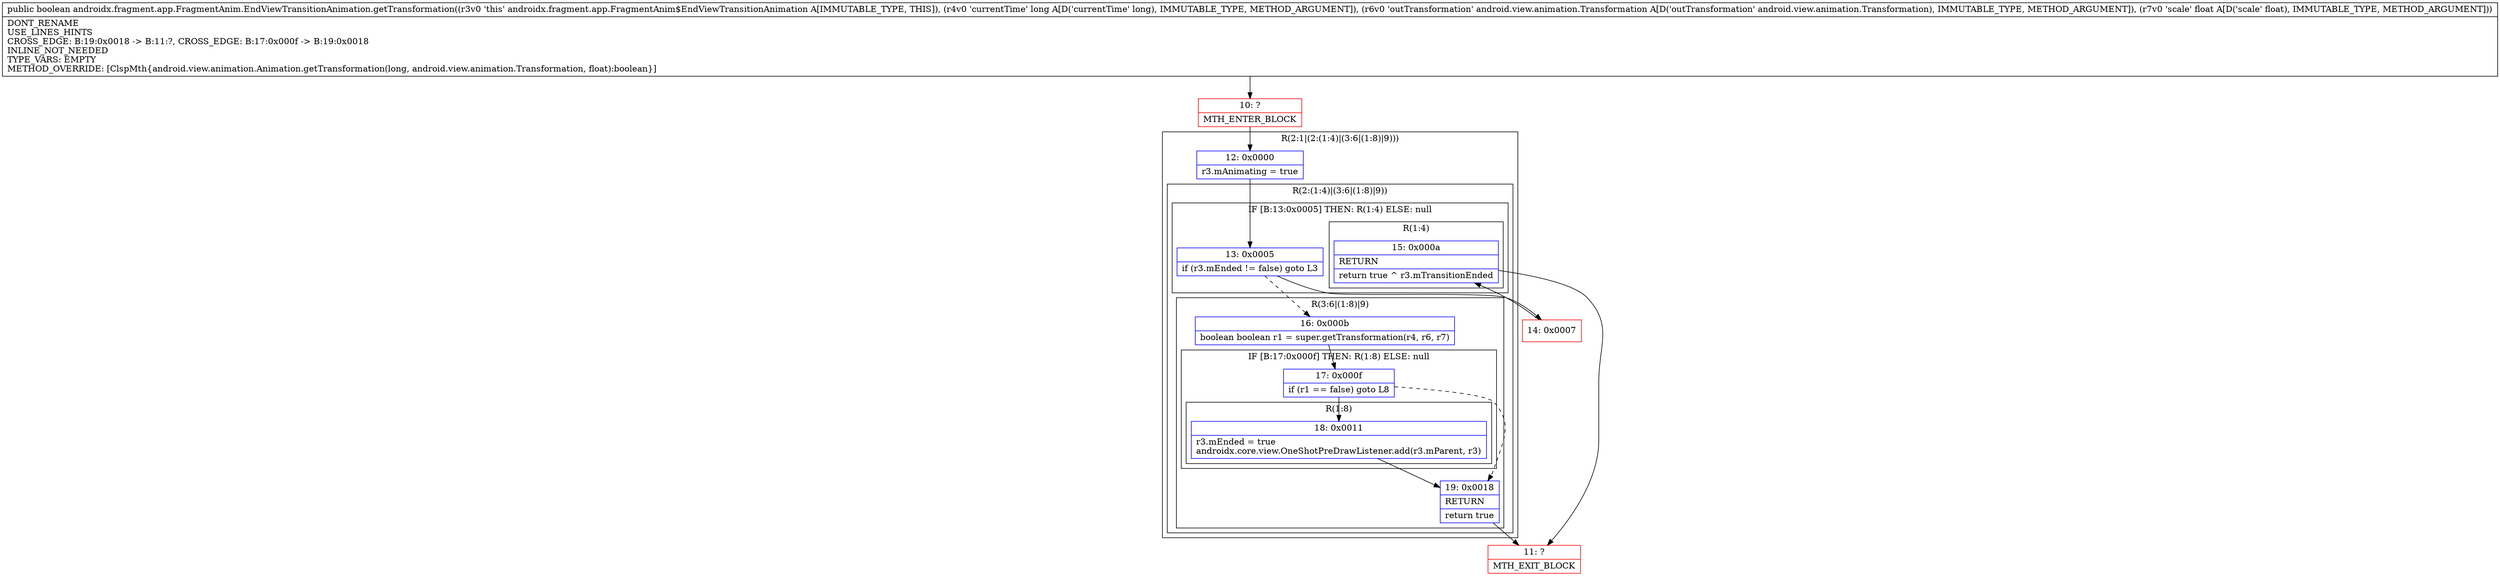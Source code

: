 digraph "CFG forandroidx.fragment.app.FragmentAnim.EndViewTransitionAnimation.getTransformation(JLandroid\/view\/animation\/Transformation;F)Z" {
subgraph cluster_Region_929414092 {
label = "R(2:1|(2:(1:4)|(3:6|(1:8)|9)))";
node [shape=record,color=blue];
Node_12 [shape=record,label="{12\:\ 0x0000|r3.mAnimating = true\l}"];
subgraph cluster_Region_1133031516 {
label = "R(2:(1:4)|(3:6|(1:8)|9))";
node [shape=record,color=blue];
subgraph cluster_IfRegion_1499927377 {
label = "IF [B:13:0x0005] THEN: R(1:4) ELSE: null";
node [shape=record,color=blue];
Node_13 [shape=record,label="{13\:\ 0x0005|if (r3.mEnded != false) goto L3\l}"];
subgraph cluster_Region_396233887 {
label = "R(1:4)";
node [shape=record,color=blue];
Node_15 [shape=record,label="{15\:\ 0x000a|RETURN\l|return true ^ r3.mTransitionEnded\l}"];
}
}
subgraph cluster_Region_184810139 {
label = "R(3:6|(1:8)|9)";
node [shape=record,color=blue];
Node_16 [shape=record,label="{16\:\ 0x000b|boolean boolean r1 = super.getTransformation(r4, r6, r7)\l}"];
subgraph cluster_IfRegion_2081272347 {
label = "IF [B:17:0x000f] THEN: R(1:8) ELSE: null";
node [shape=record,color=blue];
Node_17 [shape=record,label="{17\:\ 0x000f|if (r1 == false) goto L8\l}"];
subgraph cluster_Region_230649467 {
label = "R(1:8)";
node [shape=record,color=blue];
Node_18 [shape=record,label="{18\:\ 0x0011|r3.mEnded = true\landroidx.core.view.OneShotPreDrawListener.add(r3.mParent, r3)\l}"];
}
}
Node_19 [shape=record,label="{19\:\ 0x0018|RETURN\l|return true\l}"];
}
}
}
Node_10 [shape=record,color=red,label="{10\:\ ?|MTH_ENTER_BLOCK\l}"];
Node_14 [shape=record,color=red,label="{14\:\ 0x0007}"];
Node_11 [shape=record,color=red,label="{11\:\ ?|MTH_EXIT_BLOCK\l}"];
MethodNode[shape=record,label="{public boolean androidx.fragment.app.FragmentAnim.EndViewTransitionAnimation.getTransformation((r3v0 'this' androidx.fragment.app.FragmentAnim$EndViewTransitionAnimation A[IMMUTABLE_TYPE, THIS]), (r4v0 'currentTime' long A[D('currentTime' long), IMMUTABLE_TYPE, METHOD_ARGUMENT]), (r6v0 'outTransformation' android.view.animation.Transformation A[D('outTransformation' android.view.animation.Transformation), IMMUTABLE_TYPE, METHOD_ARGUMENT]), (r7v0 'scale' float A[D('scale' float), IMMUTABLE_TYPE, METHOD_ARGUMENT]))  | DONT_RENAME\lUSE_LINES_HINTS\lCROSS_EDGE: B:19:0x0018 \-\> B:11:?, CROSS_EDGE: B:17:0x000f \-\> B:19:0x0018\lINLINE_NOT_NEEDED\lTYPE_VARS: EMPTY\lMETHOD_OVERRIDE: [ClspMth\{android.view.animation.Animation.getTransformation(long, android.view.animation.Transformation, float):boolean\}]\l}"];
MethodNode -> Node_10;Node_12 -> Node_13;
Node_13 -> Node_14;
Node_13 -> Node_16[style=dashed];
Node_15 -> Node_11;
Node_16 -> Node_17;
Node_17 -> Node_18;
Node_17 -> Node_19[style=dashed];
Node_18 -> Node_19;
Node_19 -> Node_11;
Node_10 -> Node_12;
Node_14 -> Node_15;
}

